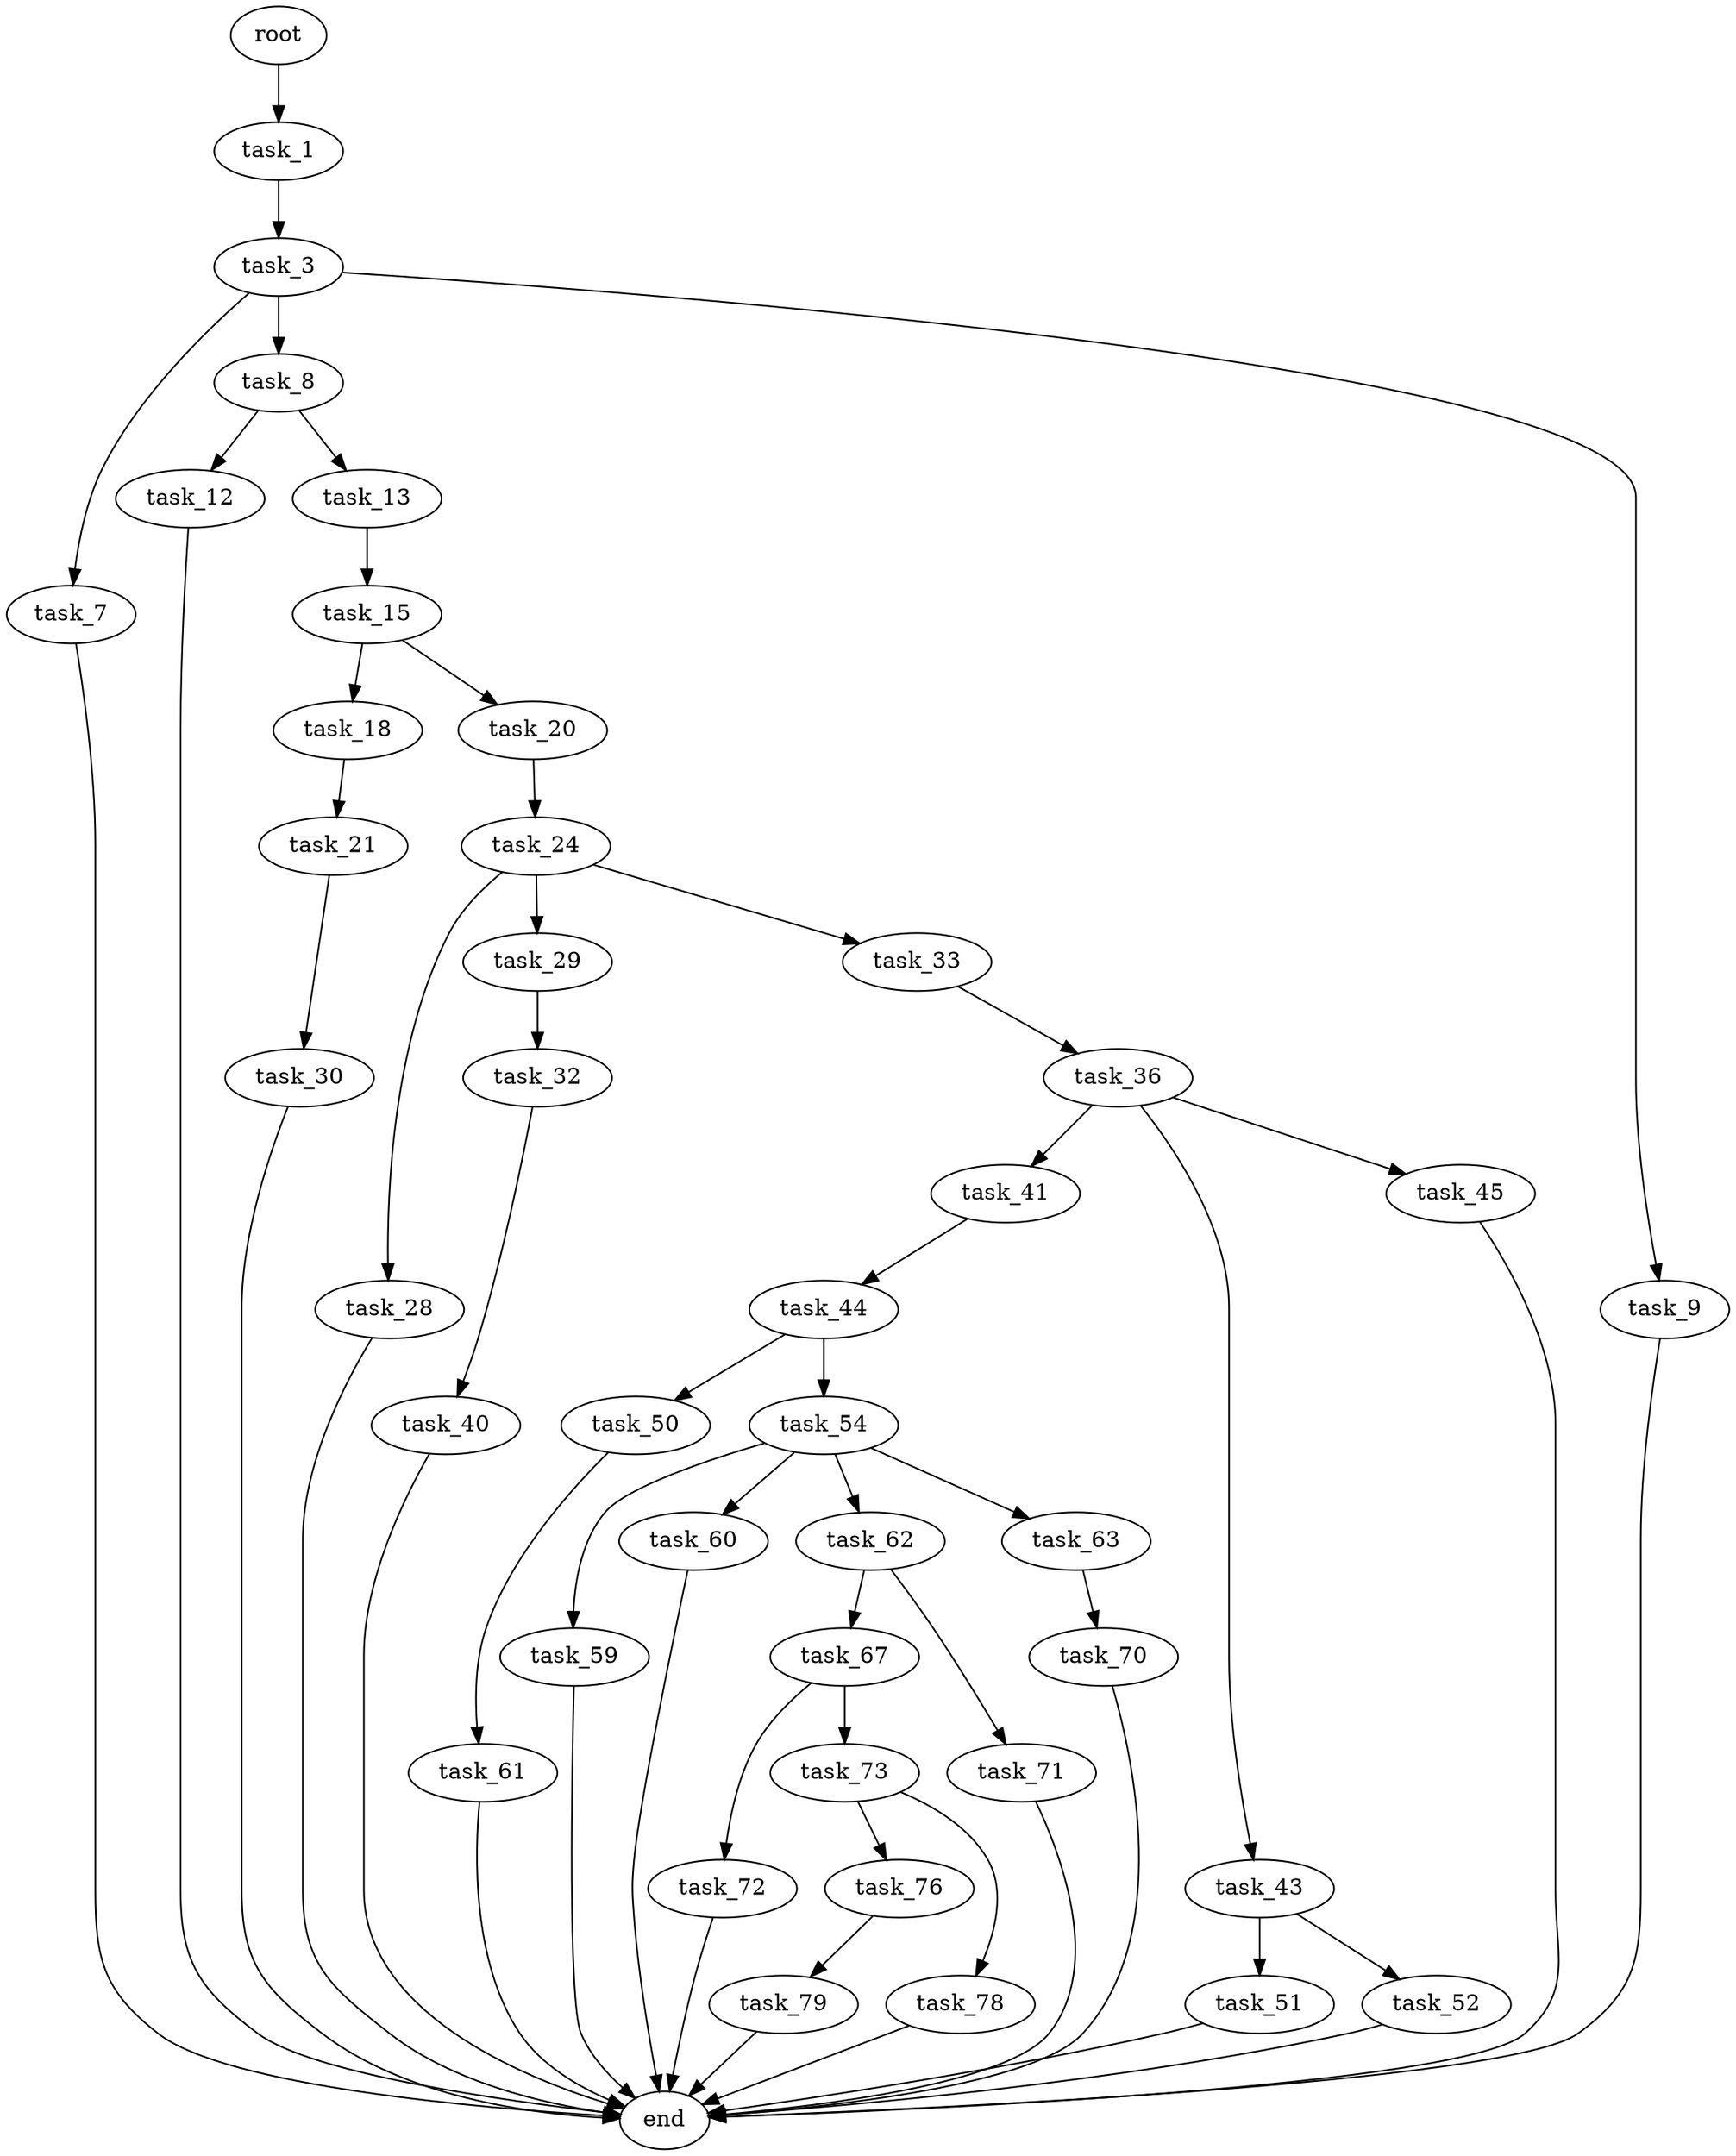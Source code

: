digraph G {
  root [size="0.000000"];
  task_1 [size="782757789696.000000"];
  task_3 [size="68719476736.000000"];
  task_7 [size="2123077842.000000"];
  task_8 [size="549755813888.000000"];
  task_9 [size="17498854707.000000"];
  end [size="0.000000"];
  task_12 [size="782757789696.000000"];
  task_13 [size="99566637597.000000"];
  task_15 [size="231928233984.000000"];
  task_18 [size="516681882010.000000"];
  task_20 [size="68719476736.000000"];
  task_21 [size="8589934592.000000"];
  task_24 [size="845466009987.000000"];
  task_30 [size="185975267885.000000"];
  task_28 [size="108564302161.000000"];
  task_29 [size="68719476736.000000"];
  task_33 [size="250581442935.000000"];
  task_32 [size="274099625559.000000"];
  task_40 [size="368293445632.000000"];
  task_36 [size="1026056177.000000"];
  task_41 [size="33791465570.000000"];
  task_43 [size="134217728000.000000"];
  task_45 [size="10636201456.000000"];
  task_44 [size="842419716424.000000"];
  task_51 [size="4790715399.000000"];
  task_52 [size="720652218.000000"];
  task_50 [size="46064309941.000000"];
  task_54 [size="401802002129.000000"];
  task_61 [size="2219933796.000000"];
  task_59 [size="1041085297301.000000"];
  task_60 [size="8068348347.000000"];
  task_62 [size="134217728000.000000"];
  task_63 [size="8589934592.000000"];
  task_67 [size="68719476736.000000"];
  task_71 [size="356908621.000000"];
  task_70 [size="2030020462.000000"];
  task_72 [size="28991029248.000000"];
  task_73 [size="28991029248.000000"];
  task_76 [size="223508060620.000000"];
  task_78 [size="256206395497.000000"];
  task_79 [size="856738842336.000000"];

  root -> task_1 [size="1.000000"];
  task_1 -> task_3 [size="679477248.000000"];
  task_3 -> task_7 [size="134217728.000000"];
  task_3 -> task_8 [size="134217728.000000"];
  task_3 -> task_9 [size="134217728.000000"];
  task_7 -> end [size="1.000000"];
  task_8 -> task_12 [size="536870912.000000"];
  task_8 -> task_13 [size="536870912.000000"];
  task_9 -> end [size="1.000000"];
  task_12 -> end [size="1.000000"];
  task_13 -> task_15 [size="75497472.000000"];
  task_15 -> task_18 [size="301989888.000000"];
  task_15 -> task_20 [size="301989888.000000"];
  task_18 -> task_21 [size="411041792.000000"];
  task_20 -> task_24 [size="134217728.000000"];
  task_21 -> task_30 [size="33554432.000000"];
  task_24 -> task_28 [size="838860800.000000"];
  task_24 -> task_29 [size="838860800.000000"];
  task_24 -> task_33 [size="838860800.000000"];
  task_30 -> end [size="1.000000"];
  task_28 -> end [size="1.000000"];
  task_29 -> task_32 [size="134217728.000000"];
  task_33 -> task_36 [size="411041792.000000"];
  task_32 -> task_40 [size="411041792.000000"];
  task_40 -> end [size="1.000000"];
  task_36 -> task_41 [size="75497472.000000"];
  task_36 -> task_43 [size="75497472.000000"];
  task_36 -> task_45 [size="75497472.000000"];
  task_41 -> task_44 [size="679477248.000000"];
  task_43 -> task_51 [size="209715200.000000"];
  task_43 -> task_52 [size="209715200.000000"];
  task_45 -> end [size="1.000000"];
  task_44 -> task_50 [size="536870912.000000"];
  task_44 -> task_54 [size="536870912.000000"];
  task_51 -> end [size="1.000000"];
  task_52 -> end [size="1.000000"];
  task_50 -> task_61 [size="75497472.000000"];
  task_54 -> task_59 [size="411041792.000000"];
  task_54 -> task_60 [size="411041792.000000"];
  task_54 -> task_62 [size="411041792.000000"];
  task_54 -> task_63 [size="411041792.000000"];
  task_61 -> end [size="1.000000"];
  task_59 -> end [size="1.000000"];
  task_60 -> end [size="1.000000"];
  task_62 -> task_67 [size="209715200.000000"];
  task_62 -> task_71 [size="209715200.000000"];
  task_63 -> task_70 [size="33554432.000000"];
  task_67 -> task_72 [size="134217728.000000"];
  task_67 -> task_73 [size="134217728.000000"];
  task_71 -> end [size="1.000000"];
  task_70 -> end [size="1.000000"];
  task_72 -> end [size="1.000000"];
  task_73 -> task_76 [size="75497472.000000"];
  task_73 -> task_78 [size="75497472.000000"];
  task_76 -> task_79 [size="301989888.000000"];
  task_78 -> end [size="1.000000"];
  task_79 -> end [size="1.000000"];
}
